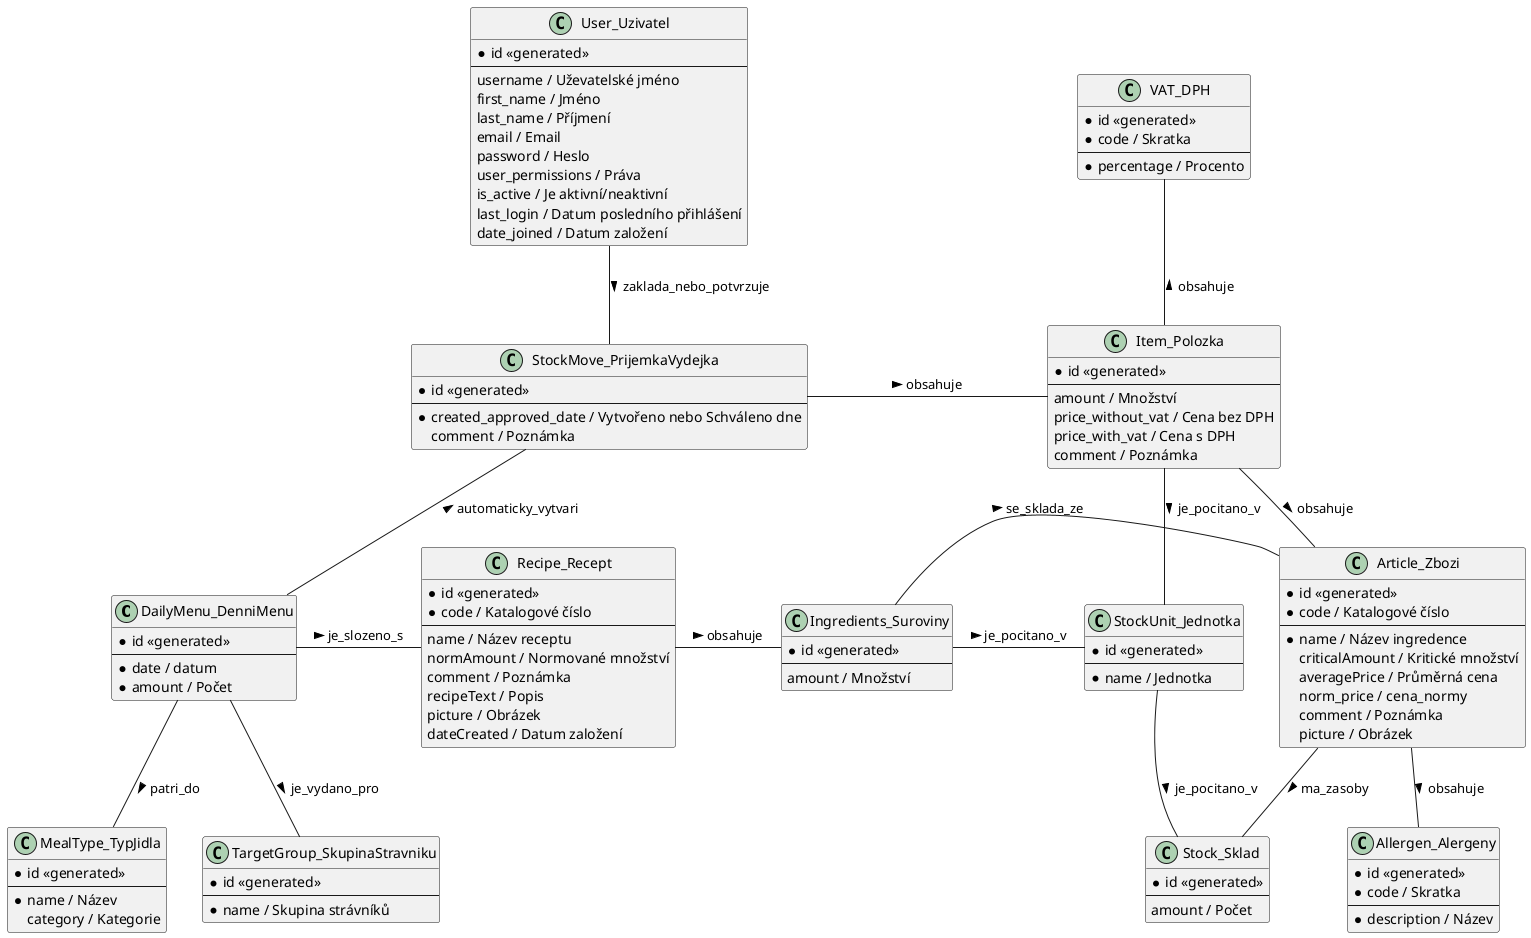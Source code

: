 @startuml "KiCoMa"

DailyMenu_DenniMenu - Recipe_Recept : > je_slozeno_s

DailyMenu_DenniMenu -- TargetGroup_SkupinaStravniku : > je_vydano_pro
DailyMenu_DenniMenu -- MealType_TypJidla : > patri_do

Recipe_Recept - Ingredients_Suroviny : obsahuje >
Ingredients_Suroviny - Article_Zbozi : > se_sklada_ze
Ingredients_Suroviny - StockUnit_Jednotka : je_pocitano_v >

Article_Zbozi -- Allergen_Alergeny : obsahuje >
StockUnit_Jednotka - Stock_Sklad : je_pocitano_v >

Article_Zbozi -- Stock_Sklad : ma_zasoby >

Item_Polozka -- Article_Zbozi : obsahuje >
Item_Polozka - StockUnit_Jednotka : je_pocitano_v >
VAT_DPH -- Item_Polozka : obsahuje <

StockMove_PrijemkaVydejka - Item_Polozka : obsahuje >
StockMove_PrijemkaVydejka -- DailyMenu_DenniMenu : automaticky_vytvari <

User_Uzivatel -- StockMove_PrijemkaVydejka : zaklada_nebo_potvrzuje >

class VAT_DPH {
    *id <<generated>>
    *code / Skratka
    --
    * percentage / Procento
}

class Allergen_Alergeny {
    *id <<generated>>
    *code / Skratka
    --
    *description / Název
}

class StockUnit_Jednotka {
    *id <<generated>>
    --
    *name / Jednotka
}

class TargetGroup_SkupinaStravniku {
    *id <<generated>>
    --
    *name / Skupina strávníků
}

class MealType_TypJidla {
    *id <<generated>>
    --
    *name / Název
    category / Kategorie
}

class DailyMenu_DenniMenu {
    *id <<generated>>
    --
    *date / datum
    *amount / Počet
}

class Recipe_Recept {
    *id <<generated>>
    *code / Katalogové číslo
    --
    name / Název receptu
    normAmount / Normované množství
    comment / Poznámka
    recipeText / Popis
    picture / Obrázek
    dateCreated / Datum založení
}

class Ingredients_Suroviny {
    *id <<generated>>
    --
    amount / Množství
}

class Article_Zbozi {
    *id <<generated>>
    *code / Katalogové číslo
    --
    *name / Název ingredence
    criticalAmount / Kritické množství
    averagePrice / Průměrná cena
    norm_price / cena_normy
    comment / Poznámka
    picture / Obrázek
}

class Item_Polozka {
    *id <<generated>>
    --
    amount / Množství
    price_without_vat / Cena bez DPH
    price_with_vat / Cena s DPH
    comment / Poznámka
}

class StockMove_PrijemkaVydejka {
    *id <<generated>>
    --
    * created_approved_date / Vytvořeno nebo Schváleno dne
    comment / Poznámka
}

class Stock_Sklad {
    *id <<generated>>
    --
    amount / Počet
}

class User_Uzivatel {
    *id <<generated>>
    --
    username / Uževatelské jméno
    first_name / Jméno
    last_name / Příjmení
    email / Email
    password / Heslo
    user_permissions / Práva
    is_active / Je aktivní/neaktivní
    last_login / Datum posledního přihlášení
    date_joined / Datum založení
}

@enduml
